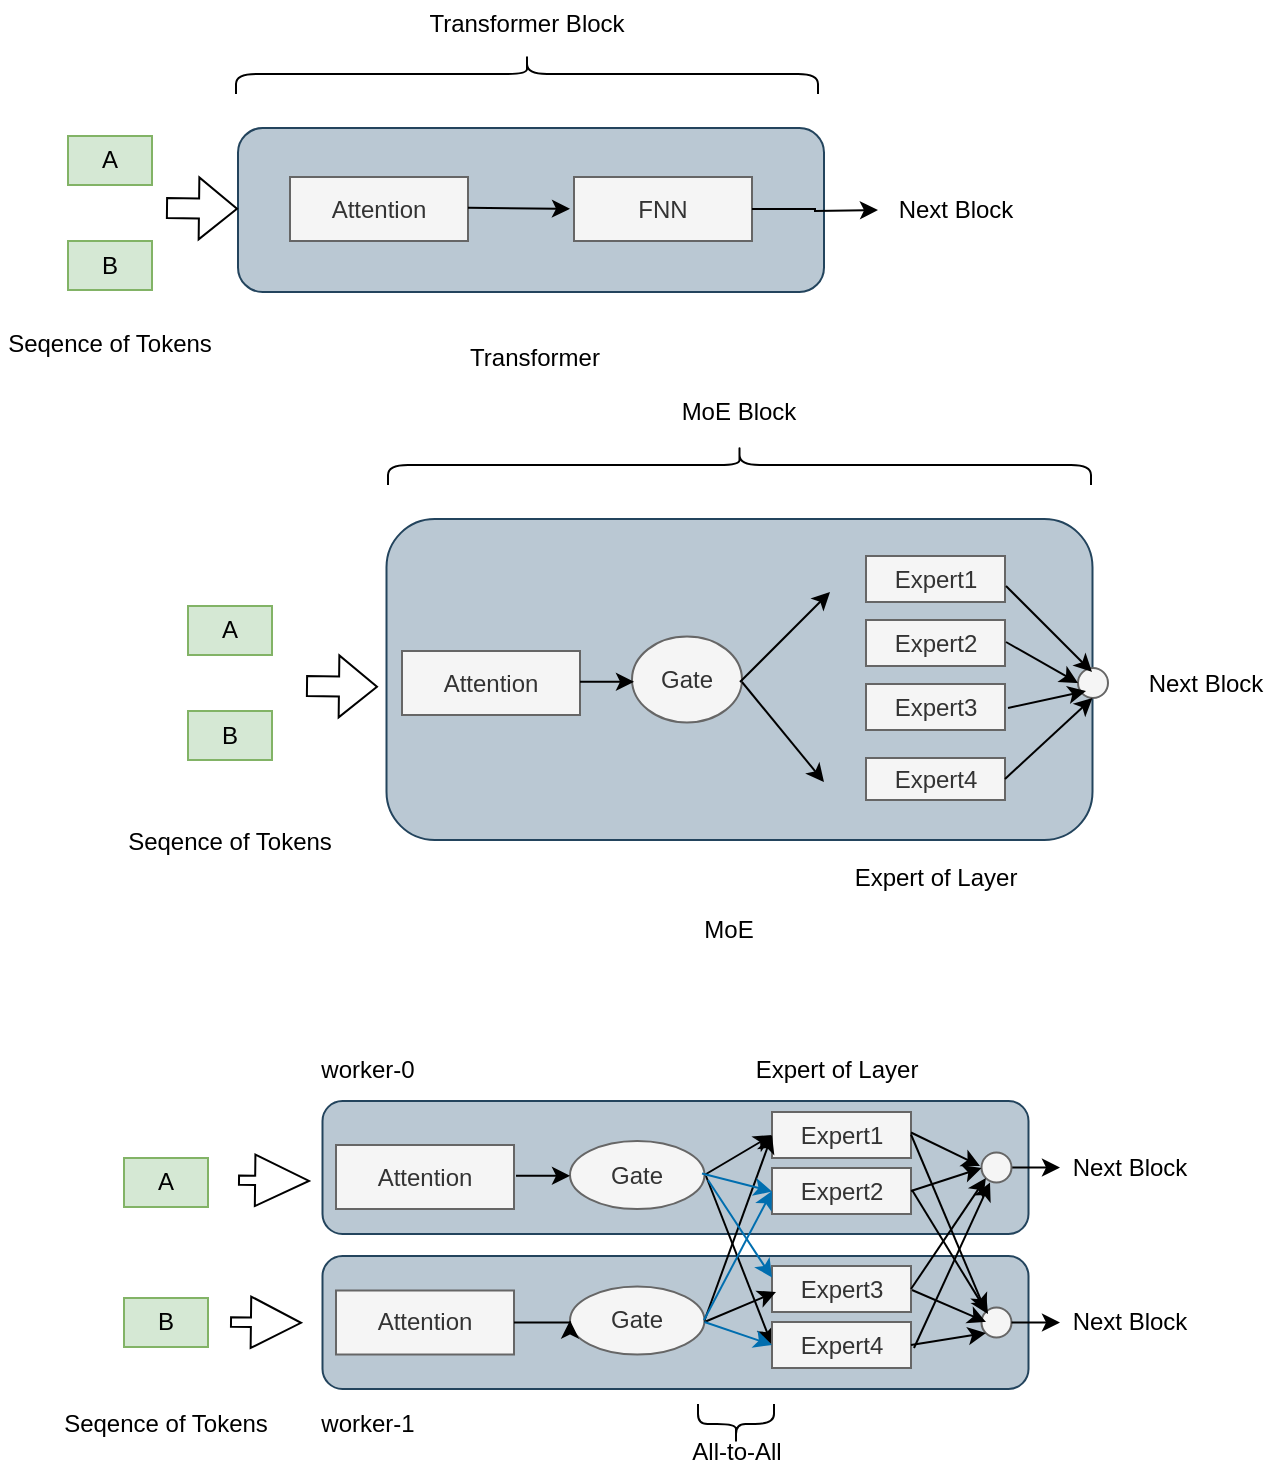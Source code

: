 <mxfile version="21.7.0" type="github">
  <diagram name="第 1 页" id="X71dtdaDnyFSEQu-oeWF">
    <mxGraphModel dx="886" dy="554" grid="0" gridSize="10" guides="1" tooltips="1" connect="1" arrows="1" fold="1" page="1" pageScale="1" pageWidth="827" pageHeight="1169" math="0" shadow="0">
      <root>
        <mxCell id="0" />
        <mxCell id="1" parent="0" />
        <mxCell id="3g09cWAGolR1FiKy-nuo-70" value="" style="group" vertex="1" connectable="0" parent="1">
          <mxGeometry x="80" y="212" width="578" height="286" as="geometry" />
        </mxCell>
        <mxCell id="3g09cWAGolR1FiKy-nuo-24" value="" style="rounded=1;whiteSpace=wrap;html=1;fillColor=#bac8d3;strokeColor=#23445d;" vertex="1" parent="3g09cWAGolR1FiKy-nuo-70">
          <mxGeometry x="133.25" y="65.5" width="353" height="160.5" as="geometry" />
        </mxCell>
        <mxCell id="3g09cWAGolR1FiKy-nuo-28" value="A" style="rounded=0;whiteSpace=wrap;html=1;fillColor=#d5e8d4;strokeColor=#82b366;" vertex="1" parent="3g09cWAGolR1FiKy-nuo-70">
          <mxGeometry x="34" y="109" width="42" height="24.5" as="geometry" />
        </mxCell>
        <mxCell id="3g09cWAGolR1FiKy-nuo-29" value="B" style="rounded=0;whiteSpace=wrap;html=1;fillColor=#d5e8d4;strokeColor=#82b366;" vertex="1" parent="3g09cWAGolR1FiKy-nuo-70">
          <mxGeometry x="34" y="161.5" width="42" height="24.5" as="geometry" />
        </mxCell>
        <mxCell id="3g09cWAGolR1FiKy-nuo-30" value="" style="shape=flexArrow;endArrow=classic;html=1;rounded=0;" edge="1" parent="3g09cWAGolR1FiKy-nuo-70">
          <mxGeometry width="50" height="50" relative="1" as="geometry">
            <mxPoint x="93" y="149" as="sourcePoint" />
            <mxPoint x="129" y="149.41" as="targetPoint" />
          </mxGeometry>
        </mxCell>
        <mxCell id="3g09cWAGolR1FiKy-nuo-31" value="Next Block" style="text;html=1;strokeColor=none;fillColor=none;align=center;verticalAlign=middle;whiteSpace=wrap;rounded=0;" vertex="1" parent="3g09cWAGolR1FiKy-nuo-70">
          <mxGeometry x="508" y="136.25" width="70" height="22.5" as="geometry" />
        </mxCell>
        <mxCell id="3g09cWAGolR1FiKy-nuo-33" value="Seqence of Tokens" style="text;html=1;strokeColor=none;fillColor=none;align=center;verticalAlign=middle;whiteSpace=wrap;rounded=0;" vertex="1" parent="3g09cWAGolR1FiKy-nuo-70">
          <mxGeometry y="212" width="110" height="30" as="geometry" />
        </mxCell>
        <mxCell id="3g09cWAGolR1FiKy-nuo-34" value="" style="shape=curlyBracket;whiteSpace=wrap;html=1;rounded=1;labelPosition=left;verticalLabelPosition=middle;align=right;verticalAlign=middle;rotation=90;" vertex="1" parent="3g09cWAGolR1FiKy-nuo-70">
          <mxGeometry x="299.75" y="-137.25" width="20" height="351.5" as="geometry" />
        </mxCell>
        <mxCell id="3g09cWAGolR1FiKy-nuo-35" value="MoE Block" style="text;html=1;strokeColor=none;fillColor=none;align=center;verticalAlign=middle;whiteSpace=wrap;rounded=0;" vertex="1" parent="3g09cWAGolR1FiKy-nuo-70">
          <mxGeometry x="253.25" width="113" height="24" as="geometry" />
        </mxCell>
        <mxCell id="3g09cWAGolR1FiKy-nuo-38" value="Attention" style="rounded=0;whiteSpace=wrap;html=1;fillColor=#f5f5f5;strokeColor=#666666;fontColor=#333333;" vertex="1" parent="3g09cWAGolR1FiKy-nuo-70">
          <mxGeometry x="141" y="131.5" width="89" height="32" as="geometry" />
        </mxCell>
        <mxCell id="3g09cWAGolR1FiKy-nuo-42" value="Gate" style="ellipse;whiteSpace=wrap;html=1;fillColor=#f5f5f5;fontColor=#333333;strokeColor=#666666;" vertex="1" parent="3g09cWAGolR1FiKy-nuo-70">
          <mxGeometry x="256" y="124.25" width="55" height="43" as="geometry" />
        </mxCell>
        <mxCell id="3g09cWAGolR1FiKy-nuo-43" value="" style="endArrow=classic;html=1;rounded=0;" edge="1" parent="3g09cWAGolR1FiKy-nuo-70">
          <mxGeometry width="50" height="50" relative="1" as="geometry">
            <mxPoint x="230" y="146.91" as="sourcePoint" />
            <mxPoint x="257" y="146.91" as="targetPoint" />
          </mxGeometry>
        </mxCell>
        <mxCell id="3g09cWAGolR1FiKy-nuo-44" value="" style="endArrow=classic;html=1;rounded=0;" edge="1" parent="3g09cWAGolR1FiKy-nuo-70">
          <mxGeometry width="50" height="50" relative="1" as="geometry">
            <mxPoint x="310" y="147" as="sourcePoint" />
            <mxPoint x="355" y="102" as="targetPoint" />
          </mxGeometry>
        </mxCell>
        <mxCell id="3g09cWAGolR1FiKy-nuo-49" value="" style="endArrow=classic;html=1;rounded=0;" edge="1" parent="3g09cWAGolR1FiKy-nuo-70">
          <mxGeometry width="50" height="50" relative="1" as="geometry">
            <mxPoint x="311" y="147" as="sourcePoint" />
            <mxPoint x="352" y="197" as="targetPoint" />
          </mxGeometry>
        </mxCell>
        <mxCell id="3g09cWAGolR1FiKy-nuo-52" value="Expert1" style="rounded=0;whiteSpace=wrap;html=1;fillColor=#f5f5f5;fontColor=#333333;strokeColor=#666666;" vertex="1" parent="3g09cWAGolR1FiKy-nuo-70">
          <mxGeometry x="373" y="84" width="69.5" height="23" as="geometry" />
        </mxCell>
        <mxCell id="3g09cWAGolR1FiKy-nuo-54" value="Expert2" style="rounded=0;whiteSpace=wrap;html=1;fillColor=#f5f5f5;fontColor=#333333;strokeColor=#666666;" vertex="1" parent="3g09cWAGolR1FiKy-nuo-70">
          <mxGeometry x="373" y="116" width="69.5" height="23" as="geometry" />
        </mxCell>
        <mxCell id="3g09cWAGolR1FiKy-nuo-55" value="Expert3" style="rounded=0;whiteSpace=wrap;html=1;fillColor=#f5f5f5;fontColor=#333333;strokeColor=#666666;" vertex="1" parent="3g09cWAGolR1FiKy-nuo-70">
          <mxGeometry x="373" y="148" width="69.5" height="23" as="geometry" />
        </mxCell>
        <mxCell id="3g09cWAGolR1FiKy-nuo-56" value="Expert4" style="rounded=0;whiteSpace=wrap;html=1;fillColor=#f5f5f5;fontColor=#333333;strokeColor=#666666;" vertex="1" parent="3g09cWAGolR1FiKy-nuo-70">
          <mxGeometry x="373" y="185" width="69.5" height="21" as="geometry" />
        </mxCell>
        <mxCell id="3g09cWAGolR1FiKy-nuo-57" value="" style="ellipse;whiteSpace=wrap;html=1;aspect=fixed;fillColor=#f5f5f5;fontColor=#333333;strokeColor=#666666;" vertex="1" parent="3g09cWAGolR1FiKy-nuo-70">
          <mxGeometry x="479" y="140" width="15" height="15" as="geometry" />
        </mxCell>
        <mxCell id="3g09cWAGolR1FiKy-nuo-62" value="" style="endArrow=classic;html=1;rounded=0;entryX=0.467;entryY=0.133;entryDx=0;entryDy=0;entryPerimeter=0;" edge="1" parent="3g09cWAGolR1FiKy-nuo-70" target="3g09cWAGolR1FiKy-nuo-57">
          <mxGeometry width="50" height="50" relative="1" as="geometry">
            <mxPoint x="443" y="99" as="sourcePoint" />
            <mxPoint x="481" y="139" as="targetPoint" />
          </mxGeometry>
        </mxCell>
        <mxCell id="3g09cWAGolR1FiKy-nuo-63" value="" style="endArrow=classic;html=1;rounded=0;entryX=0;entryY=0.5;entryDx=0;entryDy=0;" edge="1" parent="3g09cWAGolR1FiKy-nuo-70" target="3g09cWAGolR1FiKy-nuo-57">
          <mxGeometry width="50" height="50" relative="1" as="geometry">
            <mxPoint x="443" y="127" as="sourcePoint" />
            <mxPoint x="535" y="100" as="targetPoint" />
          </mxGeometry>
        </mxCell>
        <mxCell id="3g09cWAGolR1FiKy-nuo-65" value="" style="endArrow=classic;html=1;rounded=0;" edge="1" parent="3g09cWAGolR1FiKy-nuo-70">
          <mxGeometry width="50" height="50" relative="1" as="geometry">
            <mxPoint x="444" y="160" as="sourcePoint" />
            <mxPoint x="483" y="151.5" as="targetPoint" />
          </mxGeometry>
        </mxCell>
        <mxCell id="3g09cWAGolR1FiKy-nuo-67" value="" style="endArrow=classic;html=1;rounded=0;exitX=1;exitY=0.5;exitDx=0;exitDy=0;" edge="1" parent="3g09cWAGolR1FiKy-nuo-70" source="3g09cWAGolR1FiKy-nuo-56">
          <mxGeometry width="50" height="50" relative="1" as="geometry">
            <mxPoint x="439.25" y="187" as="sourcePoint" />
            <mxPoint x="486.25" y="155" as="targetPoint" />
          </mxGeometry>
        </mxCell>
        <mxCell id="3g09cWAGolR1FiKy-nuo-68" value="Expert of Layer" style="text;html=1;strokeColor=none;fillColor=none;align=center;verticalAlign=middle;whiteSpace=wrap;rounded=0;" vertex="1" parent="3g09cWAGolR1FiKy-nuo-70">
          <mxGeometry x="352.75" y="230" width="110" height="30" as="geometry" />
        </mxCell>
        <mxCell id="3g09cWAGolR1FiKy-nuo-69" value="MoE" style="text;html=1;strokeColor=none;fillColor=none;align=center;verticalAlign=middle;whiteSpace=wrap;rounded=0;" vertex="1" parent="3g09cWAGolR1FiKy-nuo-70">
          <mxGeometry x="261" y="256" width="87" height="30" as="geometry" />
        </mxCell>
        <mxCell id="3g09cWAGolR1FiKy-nuo-71" value="" style="group" vertex="1" connectable="0" parent="1">
          <mxGeometry x="20" y="18" width="513" height="194" as="geometry" />
        </mxCell>
        <mxCell id="3g09cWAGolR1FiKy-nuo-8" value="" style="rounded=1;whiteSpace=wrap;html=1;fillColor=#bac8d3;strokeColor=#23445d;" vertex="1" parent="3g09cWAGolR1FiKy-nuo-71">
          <mxGeometry x="119" y="64" width="293" height="82" as="geometry" />
        </mxCell>
        <mxCell id="3g09cWAGolR1FiKy-nuo-2" value="Attention" style="rounded=0;whiteSpace=wrap;html=1;fillColor=#f5f5f5;strokeColor=#666666;fontColor=#333333;" vertex="1" parent="3g09cWAGolR1FiKy-nuo-71">
          <mxGeometry x="145" y="88.5" width="89" height="32" as="geometry" />
        </mxCell>
        <mxCell id="3g09cWAGolR1FiKy-nuo-5" value="" style="endArrow=classic;html=1;rounded=0;exitX=1;exitY=0.5;exitDx=0;exitDy=0;" edge="1" parent="3g09cWAGolR1FiKy-nuo-71">
          <mxGeometry width="50" height="50" relative="1" as="geometry">
            <mxPoint x="234" y="103.91" as="sourcePoint" />
            <mxPoint x="285" y="104.41" as="targetPoint" />
          </mxGeometry>
        </mxCell>
        <mxCell id="3g09cWAGolR1FiKy-nuo-7" value="FNN" style="rounded=0;whiteSpace=wrap;html=1;fillColor=#f5f5f5;fontColor=#333333;strokeColor=#666666;" vertex="1" parent="3g09cWAGolR1FiKy-nuo-71">
          <mxGeometry x="287" y="88.5" width="89" height="32" as="geometry" />
        </mxCell>
        <mxCell id="3g09cWAGolR1FiKy-nuo-9" value="A" style="rounded=0;whiteSpace=wrap;html=1;fillColor=#d5e8d4;strokeColor=#82b366;" vertex="1" parent="3g09cWAGolR1FiKy-nuo-71">
          <mxGeometry x="34" y="68" width="42" height="24.5" as="geometry" />
        </mxCell>
        <mxCell id="3g09cWAGolR1FiKy-nuo-12" value="B" style="rounded=0;whiteSpace=wrap;html=1;fillColor=#d5e8d4;strokeColor=#82b366;" vertex="1" parent="3g09cWAGolR1FiKy-nuo-71">
          <mxGeometry x="34" y="120.5" width="42" height="24.5" as="geometry" />
        </mxCell>
        <mxCell id="3g09cWAGolR1FiKy-nuo-13" value="" style="shape=flexArrow;endArrow=classic;html=1;rounded=0;" edge="1" parent="3g09cWAGolR1FiKy-nuo-71">
          <mxGeometry width="50" height="50" relative="1" as="geometry">
            <mxPoint x="83" y="104" as="sourcePoint" />
            <mxPoint x="119" y="104.41" as="targetPoint" />
          </mxGeometry>
        </mxCell>
        <mxCell id="3g09cWAGolR1FiKy-nuo-16" value="Next Block" style="text;html=1;strokeColor=none;fillColor=none;align=center;verticalAlign=middle;whiteSpace=wrap;rounded=0;" vertex="1" parent="3g09cWAGolR1FiKy-nuo-71">
          <mxGeometry x="443" y="93.75" width="70" height="22.5" as="geometry" />
        </mxCell>
        <mxCell id="3g09cWAGolR1FiKy-nuo-17" value="" style="edgeStyle=orthogonalEdgeStyle;rounded=0;orthogonalLoop=1;jettySize=auto;html=1;exitX=1;exitY=0.5;exitDx=0;exitDy=0;" edge="1" parent="3g09cWAGolR1FiKy-nuo-71" source="3g09cWAGolR1FiKy-nuo-7">
          <mxGeometry relative="1" as="geometry">
            <mxPoint x="439" y="105" as="targetPoint" />
          </mxGeometry>
        </mxCell>
        <mxCell id="3g09cWAGolR1FiKy-nuo-19" value="Seqence of Tokens" style="text;html=1;strokeColor=none;fillColor=none;align=center;verticalAlign=middle;whiteSpace=wrap;rounded=0;" vertex="1" parent="3g09cWAGolR1FiKy-nuo-71">
          <mxGeometry y="157" width="110" height="30" as="geometry" />
        </mxCell>
        <mxCell id="3g09cWAGolR1FiKy-nuo-21" value="" style="shape=curlyBracket;whiteSpace=wrap;html=1;rounded=1;labelPosition=left;verticalLabelPosition=middle;align=right;verticalAlign=middle;rotation=90;" vertex="1" parent="3g09cWAGolR1FiKy-nuo-71">
          <mxGeometry x="253.5" y="-108.5" width="20" height="291" as="geometry" />
        </mxCell>
        <mxCell id="3g09cWAGolR1FiKy-nuo-22" value="Transformer Block" style="text;html=1;strokeColor=none;fillColor=none;align=center;verticalAlign=middle;whiteSpace=wrap;rounded=0;" vertex="1" parent="3g09cWAGolR1FiKy-nuo-71">
          <mxGeometry x="207" width="113" height="24" as="geometry" />
        </mxCell>
        <mxCell id="3g09cWAGolR1FiKy-nuo-23" value="Transformer" style="text;html=1;strokeColor=none;fillColor=none;align=center;verticalAlign=middle;whiteSpace=wrap;rounded=0;" vertex="1" parent="3g09cWAGolR1FiKy-nuo-71">
          <mxGeometry x="224" y="164" width="87" height="30" as="geometry" />
        </mxCell>
        <mxCell id="3g09cWAGolR1FiKy-nuo-104" value="" style="rounded=1;whiteSpace=wrap;html=1;fillColor=#bac8d3;strokeColor=#23445d;" vertex="1" parent="1">
          <mxGeometry x="181.25" y="646" width="353" height="66.5" as="geometry" />
        </mxCell>
        <mxCell id="3g09cWAGolR1FiKy-nuo-73" value="" style="rounded=1;whiteSpace=wrap;html=1;fillColor=#bac8d3;strokeColor=#23445d;" vertex="1" parent="1">
          <mxGeometry x="181.25" y="568.5" width="353" height="66.5" as="geometry" />
        </mxCell>
        <mxCell id="3g09cWAGolR1FiKy-nuo-74" value="A" style="rounded=0;whiteSpace=wrap;html=1;fillColor=#d5e8d4;strokeColor=#82b366;" vertex="1" parent="1">
          <mxGeometry x="82" y="597" width="42" height="24.5" as="geometry" />
        </mxCell>
        <mxCell id="3g09cWAGolR1FiKy-nuo-75" value="B" style="rounded=0;whiteSpace=wrap;html=1;fillColor=#d5e8d4;strokeColor=#82b366;" vertex="1" parent="1">
          <mxGeometry x="82" y="667" width="42" height="24.5" as="geometry" />
        </mxCell>
        <mxCell id="3g09cWAGolR1FiKy-nuo-77" value="Next Block" style="text;html=1;strokeColor=none;fillColor=none;align=center;verticalAlign=middle;whiteSpace=wrap;rounded=0;" vertex="1" parent="1">
          <mxGeometry x="550" y="590.5" width="70" height="22.5" as="geometry" />
        </mxCell>
        <mxCell id="3g09cWAGolR1FiKy-nuo-78" value="Seqence of Tokens" style="text;html=1;strokeColor=none;fillColor=none;align=center;verticalAlign=middle;whiteSpace=wrap;rounded=0;" vertex="1" parent="1">
          <mxGeometry x="48" y="715" width="110" height="30" as="geometry" />
        </mxCell>
        <mxCell id="3g09cWAGolR1FiKy-nuo-81" value="Attention" style="rounded=0;whiteSpace=wrap;html=1;fillColor=#f5f5f5;strokeColor=#666666;fontColor=#333333;" vertex="1" parent="1">
          <mxGeometry x="188" y="590.5" width="89" height="32" as="geometry" />
        </mxCell>
        <mxCell id="3g09cWAGolR1FiKy-nuo-82" value="Gate" style="ellipse;whiteSpace=wrap;html=1;fillColor=#f5f5f5;fontColor=#333333;strokeColor=#666666;" vertex="1" parent="1">
          <mxGeometry x="305" y="588.5" width="67.25" height="34" as="geometry" />
        </mxCell>
        <mxCell id="3g09cWAGolR1FiKy-nuo-83" value="" style="endArrow=classic;html=1;rounded=0;" edge="1" parent="1">
          <mxGeometry width="50" height="50" relative="1" as="geometry">
            <mxPoint x="278" y="605.91" as="sourcePoint" />
            <mxPoint x="305" y="605.91" as="targetPoint" />
          </mxGeometry>
        </mxCell>
        <mxCell id="3g09cWAGolR1FiKy-nuo-84" value="" style="endArrow=classic;html=1;rounded=0;exitX=1;exitY=0.5;exitDx=0;exitDy=0;entryX=0;entryY=0.5;entryDx=0;entryDy=0;" edge="1" parent="1" source="3g09cWAGolR1FiKy-nuo-82" target="3g09cWAGolR1FiKy-nuo-86">
          <mxGeometry width="50" height="50" relative="1" as="geometry">
            <mxPoint x="358" y="650" as="sourcePoint" />
            <mxPoint x="403" y="605" as="targetPoint" />
          </mxGeometry>
        </mxCell>
        <mxCell id="3g09cWAGolR1FiKy-nuo-85" value="" style="endArrow=classic;html=1;rounded=0;entryX=0;entryY=0.5;entryDx=0;entryDy=0;" edge="1" parent="1" target="3g09cWAGolR1FiKy-nuo-105">
          <mxGeometry width="50" height="50" relative="1" as="geometry">
            <mxPoint x="373" y="606" as="sourcePoint" />
            <mxPoint x="409" y="669" as="targetPoint" />
          </mxGeometry>
        </mxCell>
        <mxCell id="3g09cWAGolR1FiKy-nuo-86" value="Expert1" style="rounded=0;whiteSpace=wrap;html=1;fillColor=#f5f5f5;fontColor=#333333;strokeColor=#666666;" vertex="1" parent="1">
          <mxGeometry x="406" y="574" width="69.5" height="23" as="geometry" />
        </mxCell>
        <mxCell id="3g09cWAGolR1FiKy-nuo-87" value="Expert2" style="rounded=0;whiteSpace=wrap;html=1;fillColor=#f5f5f5;fontColor=#333333;strokeColor=#666666;" vertex="1" parent="1">
          <mxGeometry x="406" y="602" width="69.5" height="23" as="geometry" />
        </mxCell>
        <mxCell id="3g09cWAGolR1FiKy-nuo-137" style="edgeStyle=orthogonalEdgeStyle;rounded=0;orthogonalLoop=1;jettySize=auto;html=1;exitX=1;exitY=0.5;exitDx=0;exitDy=0;entryX=0;entryY=0.5;entryDx=0;entryDy=0;" edge="1" parent="1" source="3g09cWAGolR1FiKy-nuo-90" target="3g09cWAGolR1FiKy-nuo-77">
          <mxGeometry relative="1" as="geometry" />
        </mxCell>
        <mxCell id="3g09cWAGolR1FiKy-nuo-90" value="" style="ellipse;whiteSpace=wrap;html=1;aspect=fixed;fillColor=#f5f5f5;fontColor=#333333;strokeColor=#666666;" vertex="1" parent="1">
          <mxGeometry x="510.75" y="594.25" width="15" height="15" as="geometry" />
        </mxCell>
        <mxCell id="3g09cWAGolR1FiKy-nuo-95" value="Expert of Layer" style="text;html=1;strokeColor=none;fillColor=none;align=center;verticalAlign=middle;whiteSpace=wrap;rounded=0;" vertex="1" parent="1">
          <mxGeometry x="390" y="546" width="97" height="14" as="geometry" />
        </mxCell>
        <mxCell id="3g09cWAGolR1FiKy-nuo-96" value="All-to-All" style="text;html=1;strokeColor=none;fillColor=none;align=center;verticalAlign=middle;whiteSpace=wrap;rounded=0;" vertex="1" parent="1">
          <mxGeometry x="357.75" y="738" width="60.5" height="11" as="geometry" />
        </mxCell>
        <mxCell id="3g09cWAGolR1FiKy-nuo-105" value="Expert4" style="rounded=0;whiteSpace=wrap;html=1;fillColor=#f5f5f5;fontColor=#333333;strokeColor=#666666;" vertex="1" parent="1">
          <mxGeometry x="406" y="679" width="69.5" height="23" as="geometry" />
        </mxCell>
        <mxCell id="3g09cWAGolR1FiKy-nuo-106" value="Expert3" style="rounded=0;whiteSpace=wrap;html=1;fillColor=#f5f5f5;fontColor=#333333;strokeColor=#666666;" vertex="1" parent="1">
          <mxGeometry x="406" y="651" width="69.5" height="23" as="geometry" />
        </mxCell>
        <mxCell id="3g09cWAGolR1FiKy-nuo-109" value="" style="shape=flexArrow;endArrow=classic;html=1;rounded=0;width=4.706;endSize=8.012;" edge="1" parent="1">
          <mxGeometry width="50" height="50" relative="1" as="geometry">
            <mxPoint x="135" y="679" as="sourcePoint" />
            <mxPoint x="171" y="679.41" as="targetPoint" />
          </mxGeometry>
        </mxCell>
        <mxCell id="3g09cWAGolR1FiKy-nuo-110" value="Attention" style="rounded=0;whiteSpace=wrap;html=1;fillColor=#f5f5f5;strokeColor=#666666;fontColor=#333333;" vertex="1" parent="1">
          <mxGeometry x="188" y="663.25" width="89" height="32" as="geometry" />
        </mxCell>
        <mxCell id="3g09cWAGolR1FiKy-nuo-111" value="Gate" style="ellipse;whiteSpace=wrap;html=1;fillColor=#f5f5f5;fontColor=#333333;strokeColor=#666666;" vertex="1" parent="1">
          <mxGeometry x="305" y="661.25" width="67.25" height="34" as="geometry" />
        </mxCell>
        <mxCell id="3g09cWAGolR1FiKy-nuo-115" value="" style="endArrow=classic;html=1;rounded=0;exitX=1;exitY=0.5;exitDx=0;exitDy=0;entryX=0;entryY=0.5;entryDx=0;entryDy=0;" edge="1" parent="1" source="3g09cWAGolR1FiKy-nuo-111" target="3g09cWAGolR1FiKy-nuo-86">
          <mxGeometry width="50" height="50" relative="1" as="geometry">
            <mxPoint x="356" y="638.5" as="sourcePoint" />
            <mxPoint x="406" y="588.5" as="targetPoint" />
          </mxGeometry>
        </mxCell>
        <mxCell id="3g09cWAGolR1FiKy-nuo-117" value="" style="endArrow=classic;html=1;rounded=0;" edge="1" parent="1">
          <mxGeometry width="50" height="50" relative="1" as="geometry">
            <mxPoint x="372.25" y="679" as="sourcePoint" />
            <mxPoint x="408" y="664" as="targetPoint" />
          </mxGeometry>
        </mxCell>
        <mxCell id="3g09cWAGolR1FiKy-nuo-121" value="" style="endArrow=classic;html=1;rounded=0;fillColor=#1ba1e2;strokeColor=#006EAF;" edge="1" parent="1">
          <mxGeometry width="50" height="50" relative="1" as="geometry">
            <mxPoint x="371" y="604.75" as="sourcePoint" />
            <mxPoint x="406" y="613.75" as="targetPoint" />
          </mxGeometry>
        </mxCell>
        <mxCell id="3g09cWAGolR1FiKy-nuo-122" value="" style="endArrow=classic;html=1;rounded=0;fillColor=#1ba1e2;strokeColor=#006EAF;entryX=0;entryY=0.25;entryDx=0;entryDy=0;" edge="1" parent="1" target="3g09cWAGolR1FiKy-nuo-106">
          <mxGeometry width="50" height="50" relative="1" as="geometry">
            <mxPoint x="374" y="608" as="sourcePoint" />
            <mxPoint x="424" y="635" as="targetPoint" />
          </mxGeometry>
        </mxCell>
        <mxCell id="3g09cWAGolR1FiKy-nuo-123" value="" style="endArrow=classic;html=1;rounded=0;fillColor=#1ba1e2;strokeColor=#006EAF;entryX=0;entryY=0.5;entryDx=0;entryDy=0;" edge="1" parent="1" target="3g09cWAGolR1FiKy-nuo-87">
          <mxGeometry width="50" height="50" relative="1" as="geometry">
            <mxPoint x="372" y="678" as="sourcePoint" />
            <mxPoint x="417.75" y="629" as="targetPoint" />
          </mxGeometry>
        </mxCell>
        <mxCell id="3g09cWAGolR1FiKy-nuo-124" value="" style="endArrow=classic;html=1;rounded=0;fillColor=#1ba1e2;strokeColor=#006EAF;entryX=0;entryY=0.5;entryDx=0;entryDy=0;" edge="1" parent="1" target="3g09cWAGolR1FiKy-nuo-105">
          <mxGeometry width="50" height="50" relative="1" as="geometry">
            <mxPoint x="372.25" y="679" as="sourcePoint" />
            <mxPoint x="417.25" y="705" as="targetPoint" />
          </mxGeometry>
        </mxCell>
        <mxCell id="3g09cWAGolR1FiKy-nuo-125" value="" style="ellipse;whiteSpace=wrap;html=1;aspect=fixed;fillColor=#f5f5f5;fontColor=#333333;strokeColor=#666666;" vertex="1" parent="1">
          <mxGeometry x="510.75" y="671.75" width="15" height="15" as="geometry" />
        </mxCell>
        <mxCell id="3g09cWAGolR1FiKy-nuo-113" style="edgeStyle=orthogonalEdgeStyle;rounded=0;orthogonalLoop=1;jettySize=auto;html=1;exitX=1;exitY=0.5;exitDx=0;exitDy=0;entryX=0;entryY=0.5;entryDx=0;entryDy=0;" edge="1" parent="1" source="3g09cWAGolR1FiKy-nuo-110" target="3g09cWAGolR1FiKy-nuo-111">
          <mxGeometry relative="1" as="geometry" />
        </mxCell>
        <mxCell id="3g09cWAGolR1FiKy-nuo-126" value="Next Block" style="text;html=1;strokeColor=none;fillColor=none;align=center;verticalAlign=middle;whiteSpace=wrap;rounded=0;" vertex="1" parent="1">
          <mxGeometry x="550" y="668" width="70" height="22.5" as="geometry" />
        </mxCell>
        <mxCell id="3g09cWAGolR1FiKy-nuo-128" value="" style="endArrow=classic;html=1;rounded=0;" edge="1" parent="1">
          <mxGeometry width="50" height="50" relative="1" as="geometry">
            <mxPoint x="475.5" y="584.25" as="sourcePoint" />
            <mxPoint x="510" y="601" as="targetPoint" />
          </mxGeometry>
        </mxCell>
        <mxCell id="3g09cWAGolR1FiKy-nuo-129" value="" style="endArrow=classic;html=1;rounded=0;exitX=1;exitY=0.5;exitDx=0;exitDy=0;" edge="1" parent="1" source="3g09cWAGolR1FiKy-nuo-87">
          <mxGeometry width="50" height="50" relative="1" as="geometry">
            <mxPoint x="463.75" y="607" as="sourcePoint" />
            <mxPoint x="510.75" y="602" as="targetPoint" />
          </mxGeometry>
        </mxCell>
        <mxCell id="3g09cWAGolR1FiKy-nuo-130" value="" style="endArrow=classic;html=1;rounded=0;entryX=0;entryY=0;entryDx=0;entryDy=0;" edge="1" parent="1" target="3g09cWAGolR1FiKy-nuo-125">
          <mxGeometry width="50" height="50" relative="1" as="geometry">
            <mxPoint x="475.5" y="585.25" as="sourcePoint" />
            <mxPoint x="513.5" y="633.25" as="targetPoint" />
          </mxGeometry>
        </mxCell>
        <mxCell id="3g09cWAGolR1FiKy-nuo-131" value="" style="endArrow=classic;html=1;rounded=0;" edge="1" parent="1">
          <mxGeometry width="50" height="50" relative="1" as="geometry">
            <mxPoint x="476" y="613" as="sourcePoint" />
            <mxPoint x="514" y="675" as="targetPoint" />
          </mxGeometry>
        </mxCell>
        <mxCell id="3g09cWAGolR1FiKy-nuo-138" style="edgeStyle=orthogonalEdgeStyle;rounded=0;orthogonalLoop=1;jettySize=auto;html=1;exitX=1;exitY=0.5;exitDx=0;exitDy=0;entryX=0;entryY=0.5;entryDx=0;entryDy=0;" edge="1" parent="1" source="3g09cWAGolR1FiKy-nuo-125" target="3g09cWAGolR1FiKy-nuo-126">
          <mxGeometry relative="1" as="geometry" />
        </mxCell>
        <mxCell id="3g09cWAGolR1FiKy-nuo-132" value="" style="endArrow=classic;html=1;rounded=0;entryX=0;entryY=1;entryDx=0;entryDy=0;exitX=1;exitY=0.5;exitDx=0;exitDy=0;" edge="1" parent="1" source="3g09cWAGolR1FiKy-nuo-106" target="3g09cWAGolR1FiKy-nuo-90">
          <mxGeometry width="50" height="50" relative="1" as="geometry">
            <mxPoint x="475.5" y="667" as="sourcePoint" />
            <mxPoint x="525.5" y="617" as="targetPoint" />
          </mxGeometry>
        </mxCell>
        <mxCell id="3g09cWAGolR1FiKy-nuo-133" value="" style="endArrow=classic;html=1;rounded=0;" edge="1" parent="1">
          <mxGeometry width="50" height="50" relative="1" as="geometry">
            <mxPoint x="476" y="663" as="sourcePoint" />
            <mxPoint x="513" y="679" as="targetPoint" />
          </mxGeometry>
        </mxCell>
        <mxCell id="3g09cWAGolR1FiKy-nuo-135" value="" style="endArrow=classic;html=1;rounded=0;" edge="1" parent="1">
          <mxGeometry width="50" height="50" relative="1" as="geometry">
            <mxPoint x="477" y="692" as="sourcePoint" />
            <mxPoint x="515" y="609.25" as="targetPoint" />
          </mxGeometry>
        </mxCell>
        <mxCell id="3g09cWAGolR1FiKy-nuo-136" value="" style="endArrow=classic;html=1;rounded=0;entryX=0;entryY=1;entryDx=0;entryDy=0;" edge="1" parent="1" target="3g09cWAGolR1FiKy-nuo-125">
          <mxGeometry width="50" height="50" relative="1" as="geometry">
            <mxPoint x="475.5" y="690.5" as="sourcePoint" />
            <mxPoint x="525.5" y="687.5" as="targetPoint" />
          </mxGeometry>
        </mxCell>
        <mxCell id="3g09cWAGolR1FiKy-nuo-144" value="" style="shape=flexArrow;endArrow=classic;html=1;rounded=0;width=4.706;endSize=8.647;" edge="1" parent="1">
          <mxGeometry width="50" height="50" relative="1" as="geometry">
            <mxPoint x="139" y="608.07" as="sourcePoint" />
            <mxPoint x="175" y="608.48" as="targetPoint" />
          </mxGeometry>
        </mxCell>
        <mxCell id="3g09cWAGolR1FiKy-nuo-149" value="worker-0" style="text;html=1;strokeColor=none;fillColor=none;align=center;verticalAlign=middle;whiteSpace=wrap;rounded=0;" vertex="1" parent="1">
          <mxGeometry x="176" y="545" width="56" height="16" as="geometry" />
        </mxCell>
        <mxCell id="3g09cWAGolR1FiKy-nuo-150" value="worker-1" style="text;html=1;strokeColor=none;fillColor=none;align=center;verticalAlign=middle;whiteSpace=wrap;rounded=0;" vertex="1" parent="1">
          <mxGeometry x="176" y="722" width="56" height="16" as="geometry" />
        </mxCell>
        <mxCell id="3g09cWAGolR1FiKy-nuo-153" value="" style="shape=curlyBracket;whiteSpace=wrap;html=1;rounded=1;flipH=1;labelPosition=right;verticalLabelPosition=middle;align=left;verticalAlign=middle;rotation=90;" vertex="1" parent="1">
          <mxGeometry x="378" y="711" width="20" height="38" as="geometry" />
        </mxCell>
      </root>
    </mxGraphModel>
  </diagram>
</mxfile>
